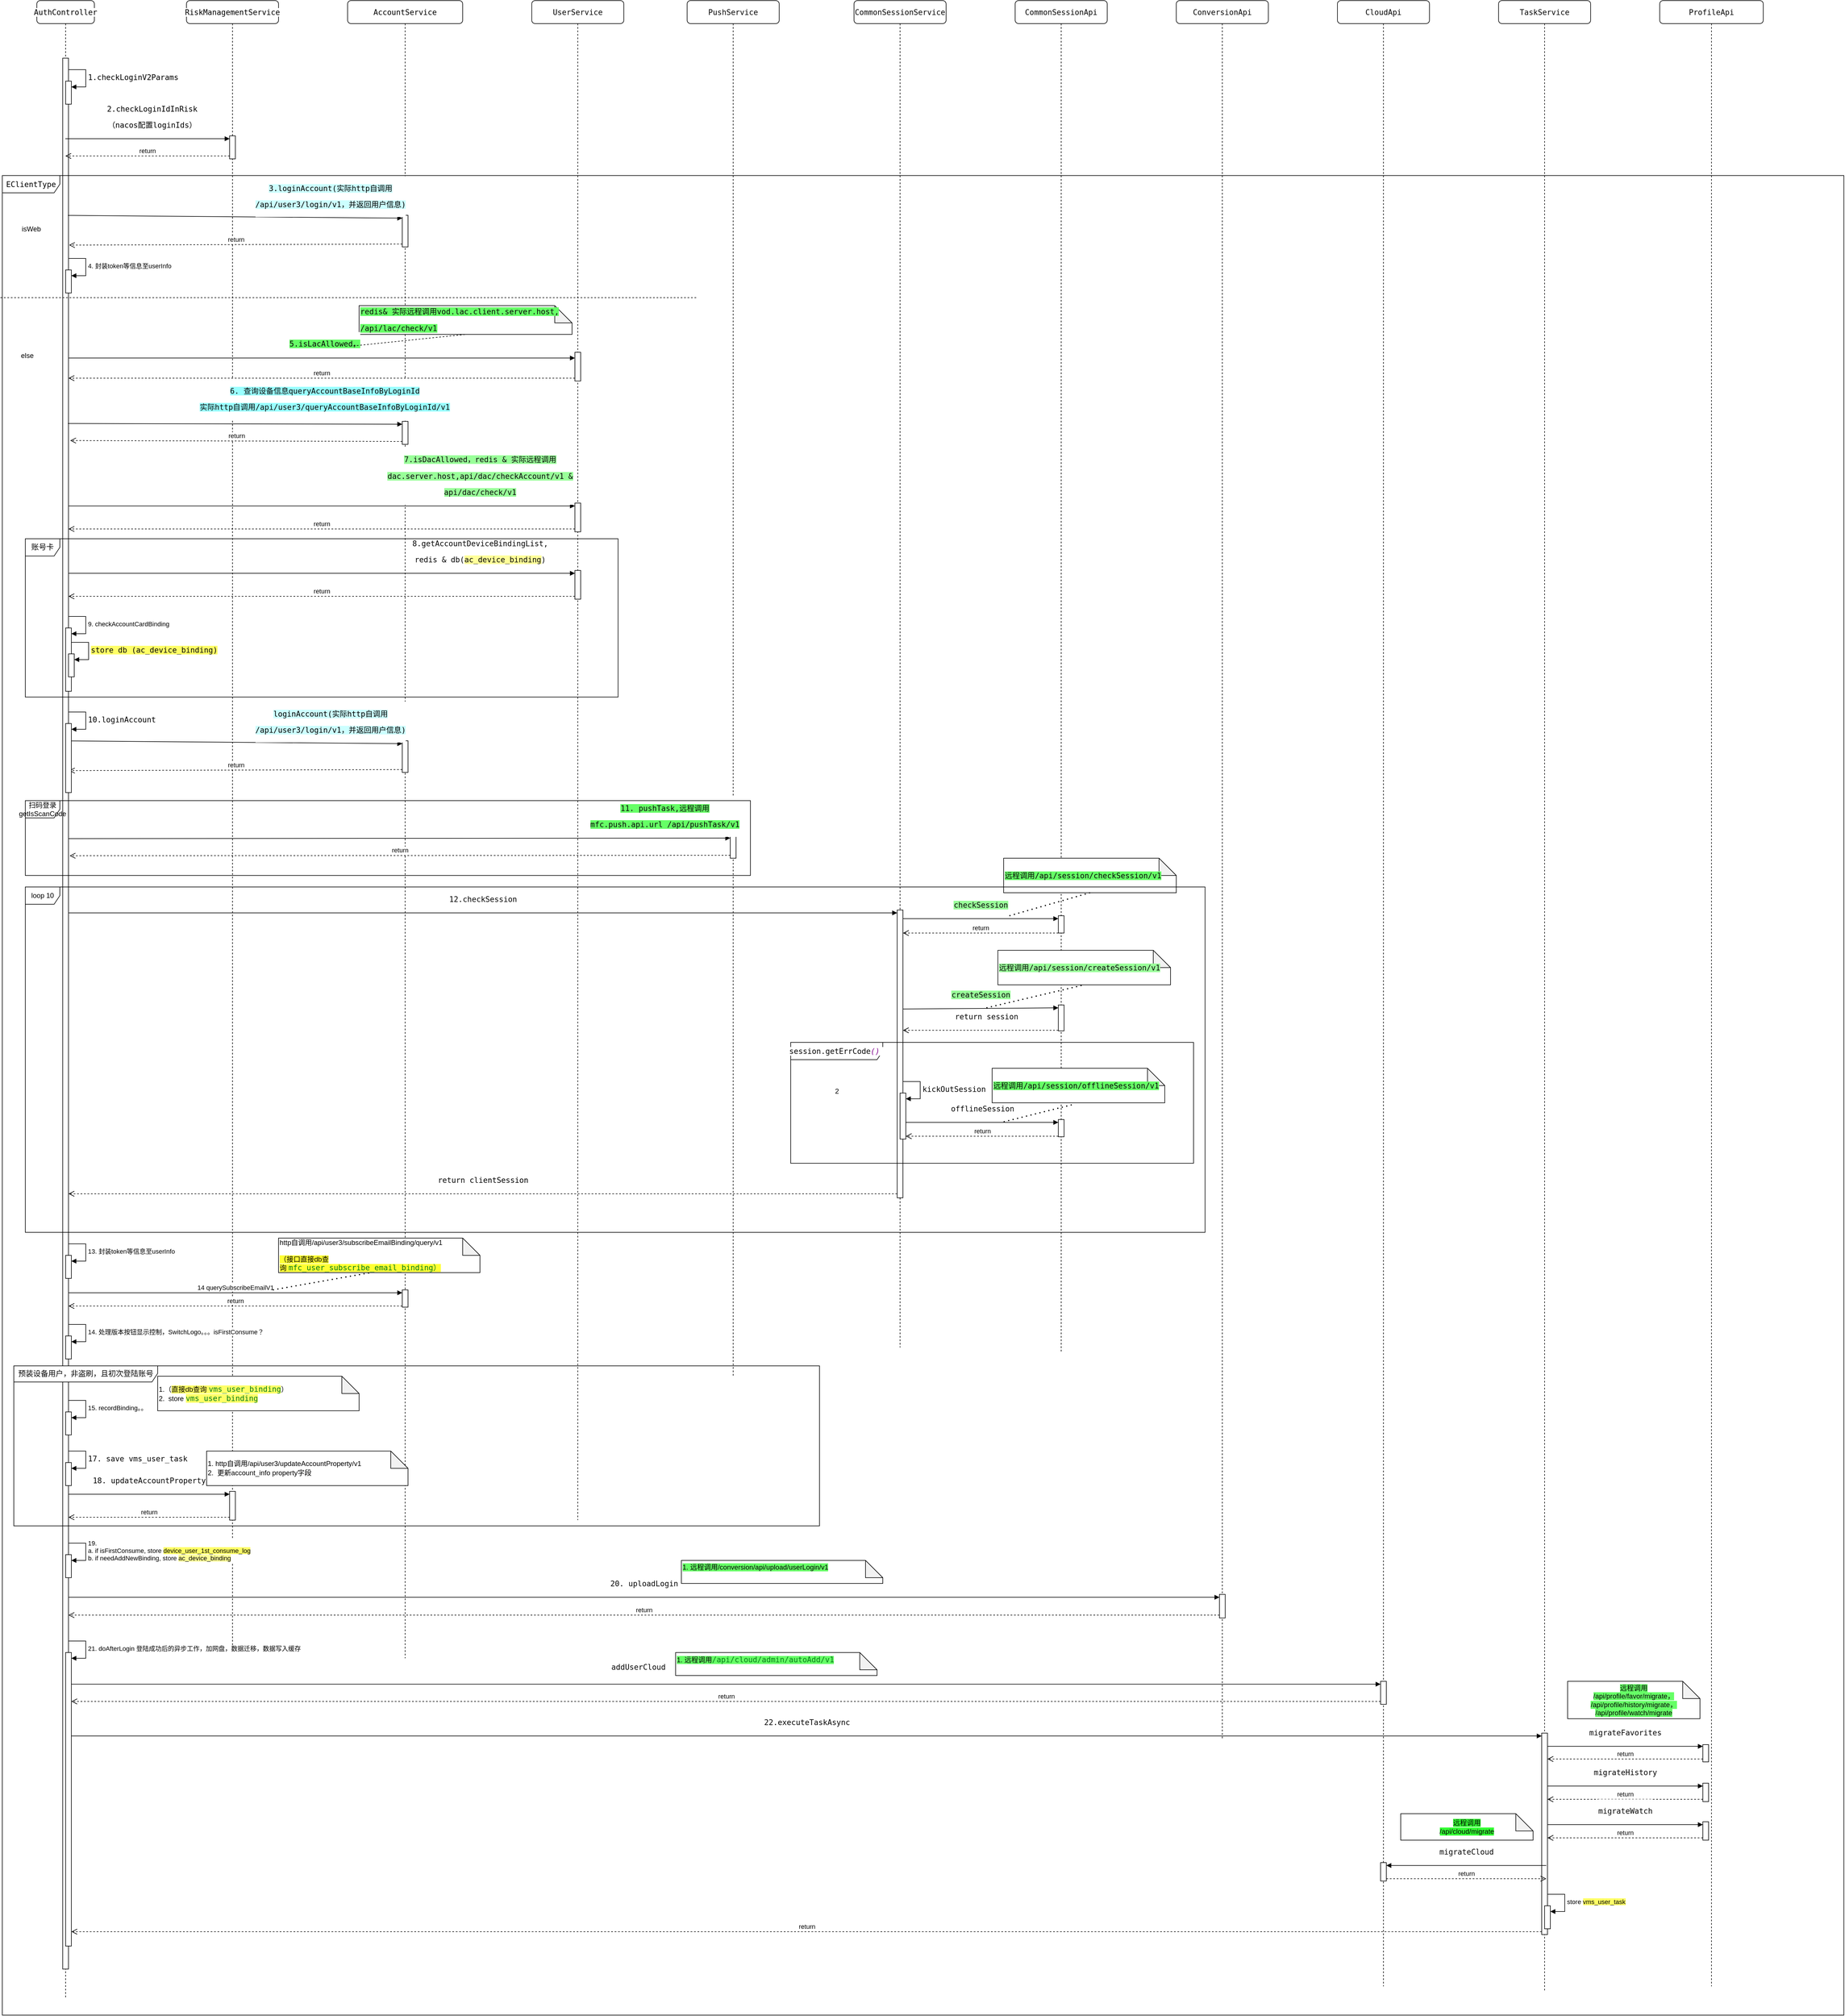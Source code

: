 <mxfile version="23.1.1" type="github">
  <diagram name="/api/uc/login/v2" id="13e1069c-82ec-6db2-03f1-153e76fe0fe0">
    <mxGraphModel dx="1434" dy="773" grid="1" gridSize="10" guides="1" tooltips="1" connect="1" arrows="1" fold="1" page="1" pageScale="1" pageWidth="1100" pageHeight="850" background="none" math="0" shadow="0">
      <root>
        <mxCell id="0" />
        <mxCell id="1" parent="0" />
        <mxCell id="7baba1c4bc27f4b0-5" value="&lt;pre style=&quot;background-color: rgb(255, 255, 255); font-family: &amp;quot;JetBrains Mono&amp;quot;, monospace; font-size: 9.8pt;&quot;&gt;RiskManagementService&lt;/pre&gt;" style="shape=umlLifeline;perimeter=lifelinePerimeter;whiteSpace=wrap;html=1;container=1;collapsible=0;recursiveResize=0;outlineConnect=0;rounded=1;shadow=0;comic=0;labelBackgroundColor=none;strokeWidth=1;fontFamily=Verdana;fontSize=12;align=center;" parent="1" vertex="1">
          <mxGeometry x="360" y="80" width="160" height="2860" as="geometry" />
        </mxCell>
        <mxCell id="50NCEUKgjj1wmTMVywzA-21" value="" style="html=1;points=[[0,0,0,0,5],[0,1,0,0,-5],[1,0,0,0,5],[1,1,0,0,-5]];perimeter=orthogonalPerimeter;outlineConnect=0;targetShapes=umlLifeline;portConstraint=eastwest;newEdgeStyle={&quot;curved&quot;:0,&quot;rounded&quot;:0};" parent="7baba1c4bc27f4b0-5" vertex="1">
          <mxGeometry x="75" y="235" width="10" height="40" as="geometry" />
        </mxCell>
        <mxCell id="7baba1c4bc27f4b0-7" value="&lt;pre style=&quot;background-color: rgb(255, 255, 255); font-family: &amp;quot;JetBrains Mono&amp;quot;, monospace; font-size: 9.8pt;&quot;&gt;AccountService&lt;/pre&gt;" style="shape=umlLifeline;perimeter=lifelinePerimeter;whiteSpace=wrap;html=1;container=1;collapsible=0;recursiveResize=0;outlineConnect=0;rounded=1;shadow=0;comic=0;labelBackgroundColor=none;strokeWidth=1;fontFamily=Verdana;fontSize=12;align=center;" parent="1" vertex="1">
          <mxGeometry x="640" y="80" width="200" height="2880" as="geometry" />
        </mxCell>
        <mxCell id="KPomLaZq1dCTuhymzl-I-24" value="" style="html=1;points=[[0,0,0,0,5],[0,1,0,0,-5],[1,0,0,0,5],[1,1,0,0,-5]];perimeter=orthogonalPerimeter;outlineConnect=0;targetShapes=umlLifeline;portConstraint=eastwest;newEdgeStyle={&quot;curved&quot;:0,&quot;rounded&quot;:0};" vertex="1" parent="7baba1c4bc27f4b0-7">
          <mxGeometry x="95" y="1286" width="10" height="55" as="geometry" />
        </mxCell>
        <mxCell id="KPomLaZq1dCTuhymzl-I-25" value="&lt;pre style=&quot;font-family: &amp;quot;JetBrains Mono&amp;quot;, monospace; font-size: 9.8pt;&quot;&gt;&lt;span style=&quot;background-color: rgb(204, 255, 255);&quot;&gt;loginAccount(实际http自调用&lt;/span&gt;&lt;/pre&gt;&lt;pre style=&quot;font-family: &amp;quot;JetBrains Mono&amp;quot;, monospace; font-size: 9.8pt;&quot;&gt;&lt;span style=&quot;background-color: rgb(204, 255, 255);&quot;&gt;/api/user3/login/v1，并返回用户信息)&lt;/span&gt;&lt;/pre&gt;" style="html=1;verticalAlign=bottom;endArrow=block;curved=0;rounded=0;entryX=0;entryY=0;entryDx=0;entryDy=5;exitX=0.9;exitY=0.366;exitDx=0;exitDy=0;exitPerimeter=0;" edge="1" parent="7baba1c4bc27f4b0-7" target="KPomLaZq1dCTuhymzl-I-24">
          <mxGeometry x="0.57" y="-1" relative="1" as="geometry">
            <mxPoint x="-486" y="1286.22" as="sourcePoint" />
            <mxPoint as="offset" />
          </mxGeometry>
        </mxCell>
        <mxCell id="KPomLaZq1dCTuhymzl-I-26" value="return" style="html=1;verticalAlign=bottom;endArrow=open;dashed=1;endSize=8;curved=0;rounded=0;exitX=0;exitY=1;exitDx=0;exitDy=-5;entryX=1.1;entryY=0.443;entryDx=0;entryDy=0;entryPerimeter=0;" edge="1" parent="7baba1c4bc27f4b0-7" source="KPomLaZq1dCTuhymzl-I-24">
          <mxGeometry relative="1" as="geometry">
            <mxPoint x="-484" y="1337.81" as="targetPoint" />
          </mxGeometry>
        </mxCell>
        <mxCell id="7baba1c4bc27f4b0-8" value="&lt;pre style=&quot;background-color: rgb(255, 255, 255); font-family: &amp;quot;JetBrains Mono&amp;quot;, monospace; font-size: 9.8pt;&quot;&gt;AuthController&lt;/pre&gt;" style="shape=umlLifeline;perimeter=lifelinePerimeter;whiteSpace=wrap;html=1;container=1;collapsible=0;recursiveResize=0;outlineConnect=0;rounded=1;shadow=0;comic=0;labelBackgroundColor=none;strokeWidth=1;fontFamily=Verdana;fontSize=12;align=center;" parent="1" vertex="1">
          <mxGeometry x="100" y="80" width="100" height="3470" as="geometry" />
        </mxCell>
        <mxCell id="7baba1c4bc27f4b0-9" value="" style="html=1;points=[];perimeter=orthogonalPerimeter;rounded=0;shadow=0;comic=0;labelBackgroundColor=none;strokeWidth=1;fontFamily=Verdana;fontSize=12;align=center;" parent="7baba1c4bc27f4b0-8" vertex="1">
          <mxGeometry x="45" y="100" width="10" height="3320" as="geometry" />
        </mxCell>
        <mxCell id="50NCEUKgjj1wmTMVywzA-2" value="" style="html=1;points=[[0,0,0,0,5],[0,1,0,0,-5],[1,0,0,0,5],[1,1,0,0,-5]];perimeter=orthogonalPerimeter;outlineConnect=0;targetShapes=umlLifeline;portConstraint=eastwest;newEdgeStyle={&quot;curved&quot;:0,&quot;rounded&quot;:0};" parent="7baba1c4bc27f4b0-8" vertex="1">
          <mxGeometry x="50" y="140" width="10" height="40" as="geometry" />
        </mxCell>
        <mxCell id="50NCEUKgjj1wmTMVywzA-3" value="&lt;pre style=&quot;font-family: &amp;quot;JetBrains Mono&amp;quot;, monospace; font-size: 9.8pt;&quot;&gt;1.checkLoginV2Params&lt;/pre&gt;" style="html=1;align=left;spacingLeft=2;endArrow=block;rounded=0;edgeStyle=orthogonalEdgeStyle;curved=0;rounded=0;" parent="7baba1c4bc27f4b0-8" target="50NCEUKgjj1wmTMVywzA-2" edge="1">
          <mxGeometry relative="1" as="geometry">
            <mxPoint x="55" y="120" as="sourcePoint" />
            <Array as="points">
              <mxPoint x="85" y="150" />
            </Array>
          </mxGeometry>
        </mxCell>
        <mxCell id="50NCEUKgjj1wmTMVywzA-22" value="&lt;pre style=&quot;font-family: &amp;quot;JetBrains Mono&amp;quot;, monospace; font-size: 9.8pt;&quot;&gt;2.checkLoginIdInRisk&lt;/pre&gt;&lt;pre style=&quot;font-family: &amp;quot;JetBrains Mono&amp;quot;, monospace; font-size: 9.8pt;&quot;&gt;（nacos配置loginIds）&lt;/pre&gt;" style="html=1;verticalAlign=bottom;endArrow=block;curved=0;rounded=0;entryX=0;entryY=0;entryDx=0;entryDy=5;" parent="1" target="50NCEUKgjj1wmTMVywzA-21" edge="1">
          <mxGeometry x="0.054" relative="1" as="geometry">
            <mxPoint x="149.5" y="320" as="sourcePoint" />
            <mxPoint as="offset" />
          </mxGeometry>
        </mxCell>
        <mxCell id="50NCEUKgjj1wmTMVywzA-23" value="return" style="html=1;verticalAlign=bottom;endArrow=open;dashed=1;endSize=8;curved=0;rounded=0;exitX=0;exitY=1;exitDx=0;exitDy=-5;" parent="1" source="50NCEUKgjj1wmTMVywzA-21" edge="1">
          <mxGeometry relative="1" as="geometry">
            <mxPoint x="149.5" y="350" as="targetPoint" />
          </mxGeometry>
        </mxCell>
        <mxCell id="50NCEUKgjj1wmTMVywzA-24" value="&lt;pre style=&quot;font-family: &amp;quot;JetBrains Mono&amp;quot;, monospace; font-size: 9.8pt;&quot;&gt;EClientType&lt;/pre&gt;" style="shape=umlFrame;html=1;pointerEvents=0;width=100;height=30;labelBackgroundColor=none;whiteSpace=wrap;" parent="1" vertex="1">
          <mxGeometry x="40" y="384" width="3200" height="3196" as="geometry" />
        </mxCell>
        <mxCell id="50NCEUKgjj1wmTMVywzA-29" value="isWeb" style="text;html=1;align=center;verticalAlign=middle;resizable=0;points=[];autosize=1;strokeColor=none;fillColor=none;" parent="1" vertex="1">
          <mxGeometry x="60" y="462" width="60" height="30" as="geometry" />
        </mxCell>
        <mxCell id="7baba1c4bc27f4b0-3" value="&lt;pre style=&quot;background-color:#ffffff;color:#080808;font-family:&#39;JetBrains Mono&#39;,monospace;font-size:9.8pt;&quot;&gt;UserService&lt;/pre&gt;" style="shape=umlLifeline;perimeter=lifelinePerimeter;whiteSpace=wrap;html=1;container=1;collapsible=0;recursiveResize=0;outlineConnect=0;rounded=1;shadow=0;comic=0;labelBackgroundColor=none;strokeWidth=1;fontFamily=Verdana;fontSize=12;align=center;" parent="1" vertex="1">
          <mxGeometry x="960" y="80" width="160" height="2640" as="geometry" />
        </mxCell>
        <mxCell id="KPomLaZq1dCTuhymzl-I-5" value="" style="html=1;points=[[0,0,0,0,5],[0,1,0,0,-5],[1,0,0,0,5],[1,1,0,0,-5]];perimeter=orthogonalPerimeter;outlineConnect=0;targetShapes=umlLifeline;portConstraint=eastwest;newEdgeStyle={&quot;curved&quot;:0,&quot;rounded&quot;:0};" vertex="1" parent="7baba1c4bc27f4b0-3">
          <mxGeometry x="75" y="611" width="10" height="50" as="geometry" />
        </mxCell>
        <mxCell id="KPomLaZq1dCTuhymzl-I-16" value="" style="html=1;points=[[0,0,0,0,5],[0,1,0,0,-5],[1,0,0,0,5],[1,1,0,0,-5]];perimeter=orthogonalPerimeter;outlineConnect=0;targetShapes=umlLifeline;portConstraint=eastwest;newEdgeStyle={&quot;curved&quot;:0,&quot;rounded&quot;:0};" vertex="1" parent="7baba1c4bc27f4b0-3">
          <mxGeometry x="75" y="990" width="10" height="50" as="geometry" />
        </mxCell>
        <mxCell id="KPomLaZq1dCTuhymzl-I-17" value="&lt;pre style=&quot;color: rgb(8, 8, 8); font-family: &amp;quot;JetBrains Mono&amp;quot;, monospace; font-size: 9.8pt;&quot;&gt;8.getAccountDeviceBindingList,&lt;/pre&gt;&lt;pre style=&quot;color: rgb(8, 8, 8); font-family: &amp;quot;JetBrains Mono&amp;quot;, monospace; font-size: 9.8pt;&quot;&gt;redis &amp;amp; db(&lt;span style=&quot;background-color: rgb(255, 255, 153);&quot;&gt;ac_device_binding&lt;/span&gt;)&lt;/pre&gt;" style="html=1;verticalAlign=bottom;endArrow=block;curved=0;rounded=0;labelBackgroundColor=#FFFFFF;entryX=0;entryY=0;entryDx=0;entryDy=5;entryPerimeter=0;" edge="1" parent="7baba1c4bc27f4b0-3" target="KPomLaZq1dCTuhymzl-I-16">
          <mxGeometry x="0.625" relative="1" as="geometry">
            <mxPoint x="-805" y="995" as="sourcePoint" />
            <mxPoint as="offset" />
            <mxPoint x="70" y="995" as="targetPoint" />
            <Array as="points">
              <mxPoint x="-360" y="995" />
            </Array>
          </mxGeometry>
        </mxCell>
        <mxCell id="KPomLaZq1dCTuhymzl-I-18" value="return" style="html=1;verticalAlign=bottom;endArrow=open;dashed=1;endSize=8;curved=0;rounded=0;exitX=0;exitY=1;exitDx=0;exitDy=-5;" edge="1" parent="7baba1c4bc27f4b0-3" source="KPomLaZq1dCTuhymzl-I-16">
          <mxGeometry relative="1" as="geometry">
            <mxPoint x="-805" y="1035" as="targetPoint" />
          </mxGeometry>
        </mxCell>
        <mxCell id="KPomLaZq1dCTuhymzl-I-57" value="&lt;pre style=&quot;border-color: var(--border-color); color: rgb(8, 8, 8); font-family: &amp;quot;JetBrains Mono&amp;quot;, monospace; font-size: 9.8pt;&quot;&gt;&lt;span style=&quot;background-color: rgb(102, 255, 102);&quot;&gt;redis&amp;amp; 实际远程调用vod.lac.client.server.host,&lt;/span&gt;&lt;/pre&gt;&lt;pre style=&quot;border-color: var(--border-color); color: rgb(8, 8, 8); font-family: &amp;quot;JetBrains Mono&amp;quot;, monospace; font-size: 9.8pt;&quot;&gt;&lt;span style=&quot;background-color: rgb(102, 255, 102);&quot;&gt;/api/lac/check/v1&lt;/span&gt;&lt;/pre&gt;" style="shape=note;whiteSpace=wrap;html=1;backgroundOutline=1;darkOpacity=0.05;align=left;" vertex="1" parent="7baba1c4bc27f4b0-3">
          <mxGeometry x="-300" y="530" width="370" height="50" as="geometry" />
        </mxCell>
        <mxCell id="50NCEUKgjj1wmTMVywzA-30" value="" style="html=1;points=[[0,0,0,0,5],[0,1,0,0,-5],[1,0,0,0,5],[1,1,0,0,-5]];perimeter=orthogonalPerimeter;outlineConnect=0;targetShapes=umlLifeline;portConstraint=eastwest;newEdgeStyle={&quot;curved&quot;:0,&quot;rounded&quot;:0};" parent="1" vertex="1">
          <mxGeometry x="735" y="453" width="10" height="55" as="geometry" />
        </mxCell>
        <mxCell id="50NCEUKgjj1wmTMVywzA-31" value="&lt;pre style=&quot;font-family: &amp;quot;JetBrains Mono&amp;quot;, monospace; font-size: 9.8pt;&quot;&gt;&lt;span style=&quot;background-color: rgb(204, 255, 255);&quot;&gt;3.loginAccount(实际http自调用&lt;/span&gt;&lt;/pre&gt;&lt;pre style=&quot;font-family: &amp;quot;JetBrains Mono&amp;quot;, monospace; font-size: 9.8pt;&quot;&gt;&lt;span style=&quot;background-color: rgb(204, 255, 255);&quot;&gt;/api/user3/login/v1，并返回用户信息)&lt;/span&gt;&lt;/pre&gt;" style="html=1;verticalAlign=bottom;endArrow=block;curved=0;rounded=0;entryX=0;entryY=0;entryDx=0;entryDy=5;exitX=0.9;exitY=0.366;exitDx=0;exitDy=0;exitPerimeter=0;" parent="1" target="50NCEUKgjj1wmTMVywzA-30" edge="1">
          <mxGeometry x="0.57" y="-1" relative="1" as="geometry">
            <mxPoint x="154" y="453.22" as="sourcePoint" />
            <mxPoint as="offset" />
          </mxGeometry>
        </mxCell>
        <mxCell id="50NCEUKgjj1wmTMVywzA-32" value="return" style="html=1;verticalAlign=bottom;endArrow=open;dashed=1;endSize=8;curved=0;rounded=0;exitX=0;exitY=1;exitDx=0;exitDy=-5;entryX=1.1;entryY=0.443;entryDx=0;entryDy=0;entryPerimeter=0;" parent="1" source="50NCEUKgjj1wmTMVywzA-30" edge="1">
          <mxGeometry relative="1" as="geometry">
            <mxPoint x="156" y="504.81" as="targetPoint" />
          </mxGeometry>
        </mxCell>
        <mxCell id="50NCEUKgjj1wmTMVywzA-36" value="" style="endArrow=none;dashed=1;html=1;rounded=0;exitX=-0.004;exitY=0.305;exitDx=0;exitDy=0;exitPerimeter=0;strokeColor=default;startArrow=none;startFill=0;endFill=0;" parent="1" edge="1">
          <mxGeometry width="160" relative="1" as="geometry">
            <mxPoint x="36.76" y="596.15" as="sourcePoint" />
            <mxPoint x="1247" y="596.15" as="targetPoint" />
          </mxGeometry>
        </mxCell>
        <mxCell id="50NCEUKgjj1wmTMVywzA-37" value="" style="html=1;points=[[0,0,0,0,5],[0,1,0,0,-5],[1,0,0,0,5],[1,1,0,0,-5]];perimeter=orthogonalPerimeter;outlineConnect=0;targetShapes=umlLifeline;portConstraint=eastwest;newEdgeStyle={&quot;curved&quot;:0,&quot;rounded&quot;:0};" parent="1" vertex="1">
          <mxGeometry x="150" y="548" width="10" height="40" as="geometry" />
        </mxCell>
        <mxCell id="50NCEUKgjj1wmTMVywzA-38" value="4. 封装token等信息至userInfo" style="html=1;align=left;spacingLeft=2;endArrow=block;rounded=0;edgeStyle=orthogonalEdgeStyle;curved=0;rounded=0;" parent="1" target="50NCEUKgjj1wmTMVywzA-37" edge="1">
          <mxGeometry relative="1" as="geometry">
            <mxPoint x="155" y="528" as="sourcePoint" />
            <Array as="points">
              <mxPoint x="185" y="558" />
            </Array>
            <mxPoint as="offset" />
          </mxGeometry>
        </mxCell>
        <mxCell id="50NCEUKgjj1wmTMVywzA-39" value="else" style="text;html=1;align=center;verticalAlign=middle;resizable=0;points=[];autosize=1;strokeColor=none;fillColor=none;" parent="1" vertex="1">
          <mxGeometry x="58" y="682" width="50" height="30" as="geometry" />
        </mxCell>
        <mxCell id="7baba1c4bc27f4b0-6" value="&lt;pre style=&quot;background-color:#ffffff;color:#080808;font-family:&#39;JetBrains Mono&#39;,monospace;font-size:9.8pt;&quot;&gt;PushService&lt;/pre&gt;" style="shape=umlLifeline;perimeter=lifelinePerimeter;whiteSpace=wrap;html=1;container=1;collapsible=0;recursiveResize=0;outlineConnect=0;rounded=1;shadow=0;comic=0;labelBackgroundColor=none;strokeWidth=1;fontFamily=Verdana;fontSize=12;align=center;" parent="1" vertex="1">
          <mxGeometry x="1230" y="80" width="160" height="2390" as="geometry" />
        </mxCell>
        <mxCell id="KPomLaZq1dCTuhymzl-I-29" value="" style="html=1;points=[[0,0,0,0,5],[0,1,0,0,-5],[1,0,0,0,5],[1,1,0,0,-5]];perimeter=orthogonalPerimeter;outlineConnect=0;targetShapes=umlLifeline;portConstraint=eastwest;newEdgeStyle={&quot;curved&quot;:0,&quot;rounded&quot;:0};" vertex="1" parent="7baba1c4bc27f4b0-6">
          <mxGeometry x="75" y="1450" width="10" height="40" as="geometry" />
        </mxCell>
        <mxCell id="KPomLaZq1dCTuhymzl-I-6" value="&lt;pre style=&quot;color: rgb(8, 8, 8); font-family: &amp;quot;JetBrains Mono&amp;quot;, monospace; font-size: 9.8pt;&quot;&gt;&lt;span style=&quot;background-color: rgb(102, 255, 102);&quot;&gt;5.isLacAllowed，&lt;/span&gt;&lt;/pre&gt;" style="html=1;verticalAlign=bottom;endArrow=block;curved=0;rounded=0;entryX=0;entryY=0;entryDx=0;entryDy=5;labelBackgroundColor=#FFFFFF;" edge="1" parent="1">
          <mxGeometry x="0.011" y="1" relative="1" as="geometry">
            <mxPoint x="155" y="701" as="sourcePoint" />
            <mxPoint x="1035" y="701" as="targetPoint" />
            <Array as="points">
              <mxPoint x="600" y="701" />
            </Array>
            <mxPoint as="offset" />
          </mxGeometry>
        </mxCell>
        <mxCell id="KPomLaZq1dCTuhymzl-I-7" value="return" style="html=1;verticalAlign=bottom;endArrow=open;dashed=1;endSize=8;curved=0;rounded=0;exitX=0;exitY=1;exitDx=0;exitDy=-5;" edge="1" source="KPomLaZq1dCTuhymzl-I-5" parent="1">
          <mxGeometry relative="1" as="geometry">
            <mxPoint x="155" y="736" as="targetPoint" />
          </mxGeometry>
        </mxCell>
        <mxCell id="KPomLaZq1dCTuhymzl-I-10" value="" style="html=1;points=[[0,0,0,0,5],[0,1,0,0,-5],[1,0,0,0,5],[1,1,0,0,-5]];perimeter=orthogonalPerimeter;outlineConnect=0;targetShapes=umlLifeline;portConstraint=eastwest;newEdgeStyle={&quot;curved&quot;:0,&quot;rounded&quot;:0};" vertex="1" parent="1">
          <mxGeometry x="735" y="811" width="10" height="40" as="geometry" />
        </mxCell>
        <mxCell id="KPomLaZq1dCTuhymzl-I-11" value="&lt;pre style=&quot;color: rgb(8, 8, 8); font-family: &amp;quot;JetBrains Mono&amp;quot;, monospace; font-size: 9.8pt;&quot;&gt;&lt;span style=&quot;background-color: rgb(153, 255, 255);&quot;&gt;6. 查询设备信息queryAccountBaseInfoByLoginId&lt;/span&gt;&lt;/pre&gt;&lt;pre style=&quot;color: rgb(8, 8, 8); font-family: &amp;quot;JetBrains Mono&amp;quot;, monospace; font-size: 9.8pt;&quot;&gt;&lt;span style=&quot;background-color: rgb(153, 255, 255);&quot;&gt;实际http自调用/api/user3/queryAccountBaseInfoByLoginId/v1&lt;/span&gt;&lt;/pre&gt;" style="html=1;verticalAlign=bottom;endArrow=block;curved=0;rounded=0;entryX=0;entryY=0;entryDx=0;entryDy=5;exitX=0.9;exitY=0.694;exitDx=0;exitDy=0;exitPerimeter=0;" edge="1" target="KPomLaZq1dCTuhymzl-I-10" parent="1">
          <mxGeometry x="0.535" y="6" relative="1" as="geometry">
            <mxPoint x="154" y="814.78" as="sourcePoint" />
            <mxPoint as="offset" />
          </mxGeometry>
        </mxCell>
        <mxCell id="KPomLaZq1dCTuhymzl-I-12" value="return" style="html=1;verticalAlign=bottom;endArrow=open;dashed=1;endSize=8;curved=0;rounded=0;exitX=0;exitY=1;exitDx=0;exitDy=-5;entryX=1.3;entryY=0.728;entryDx=0;entryDy=0;entryPerimeter=0;" edge="1" source="KPomLaZq1dCTuhymzl-I-10" parent="1">
          <mxGeometry relative="1" as="geometry">
            <mxPoint x="158" y="844.36" as="targetPoint" />
          </mxGeometry>
        </mxCell>
        <mxCell id="KPomLaZq1dCTuhymzl-I-13" value="" style="html=1;points=[[0,0,0,0,5],[0,1,0,0,-5],[1,0,0,0,5],[1,1,0,0,-5]];perimeter=orthogonalPerimeter;outlineConnect=0;targetShapes=umlLifeline;portConstraint=eastwest;newEdgeStyle={&quot;curved&quot;:0,&quot;rounded&quot;:0};" vertex="1" parent="1">
          <mxGeometry x="1035" y="953" width="10" height="50" as="geometry" />
        </mxCell>
        <mxCell id="KPomLaZq1dCTuhymzl-I-14" value="&lt;pre style=&quot;color: rgb(8, 8, 8); font-family: &amp;quot;JetBrains Mono&amp;quot;, monospace; font-size: 9.8pt;&quot;&gt;&lt;span style=&quot;background-color: rgb(153, 255, 153);&quot;&gt;7.isDacAllowed，redis &amp;amp; 实际远程调用&lt;br&gt;&lt;/span&gt;&lt;/pre&gt;&lt;pre style=&quot;color: rgb(8, 8, 8); font-family: &amp;quot;JetBrains Mono&amp;quot;, monospace; font-size: 9.8pt;&quot;&gt;&lt;span style=&quot;background-color: rgb(153, 255, 153);&quot;&gt;dac.server.host,api/dac/checkAccount/v1 &amp;amp;&lt;/span&gt;&lt;/pre&gt;&lt;pre style=&quot;color: rgb(8, 8, 8); font-family: &amp;quot;JetBrains Mono&amp;quot;, monospace; font-size: 9.8pt;&quot;&gt;&lt;pre style=&quot;font-family: &amp;quot;JetBrains Mono&amp;quot;, monospace; font-size: 9.8pt;&quot;&gt;&lt;span style=&quot;background-color: rgb(153, 255, 153);&quot;&gt;api/dac/check/v1&lt;/span&gt;&lt;/pre&gt;&lt;/pre&gt;" style="html=1;verticalAlign=bottom;endArrow=block;curved=0;rounded=0;labelBackgroundColor=#FFFFFF;entryX=0;entryY=0;entryDx=0;entryDy=5;entryPerimeter=0;" edge="1" parent="1" target="KPomLaZq1dCTuhymzl-I-13" source="7baba1c4bc27f4b0-9">
          <mxGeometry x="0.625" relative="1" as="geometry">
            <mxPoint x="170" y="960" as="sourcePoint" />
            <mxPoint as="offset" />
            <mxPoint x="1030" y="958" as="targetPoint" />
          </mxGeometry>
        </mxCell>
        <mxCell id="KPomLaZq1dCTuhymzl-I-15" value="return" style="html=1;verticalAlign=bottom;endArrow=open;dashed=1;endSize=8;curved=0;rounded=0;exitX=0;exitY=1;exitDx=0;exitDy=-5;" edge="1" parent="1" source="KPomLaZq1dCTuhymzl-I-13">
          <mxGeometry relative="1" as="geometry">
            <mxPoint x="155" y="998" as="targetPoint" />
          </mxGeometry>
        </mxCell>
        <mxCell id="KPomLaZq1dCTuhymzl-I-19" value="" style="html=1;points=[[0,0,0,0,5],[0,1,0,0,-5],[1,0,0,0,5],[1,1,0,0,-5]];perimeter=orthogonalPerimeter;outlineConnect=0;targetShapes=umlLifeline;portConstraint=eastwest;newEdgeStyle={&quot;curved&quot;:0,&quot;rounded&quot;:0};" vertex="1" parent="1">
          <mxGeometry x="150" y="1170" width="10" height="110" as="geometry" />
        </mxCell>
        <mxCell id="KPomLaZq1dCTuhymzl-I-20" value="9.&amp;nbsp;checkAccountCardBinding" style="html=1;align=left;spacingLeft=2;endArrow=block;rounded=0;edgeStyle=orthogonalEdgeStyle;curved=0;rounded=0;" edge="1" target="KPomLaZq1dCTuhymzl-I-19" parent="1">
          <mxGeometry relative="1" as="geometry">
            <mxPoint x="155" y="1150" as="sourcePoint" />
            <Array as="points">
              <mxPoint x="185" y="1180" />
            </Array>
          </mxGeometry>
        </mxCell>
        <mxCell id="KPomLaZq1dCTuhymzl-I-21" value="" style="html=1;points=[[0,0,0,0,5],[0,1,0,0,-5],[1,0,0,0,5],[1,1,0,0,-5]];perimeter=orthogonalPerimeter;outlineConnect=0;targetShapes=umlLifeline;portConstraint=eastwest;newEdgeStyle={&quot;curved&quot;:0,&quot;rounded&quot;:0};" vertex="1" parent="1">
          <mxGeometry x="155" y="1215" width="10" height="40" as="geometry" />
        </mxCell>
        <mxCell id="KPomLaZq1dCTuhymzl-I-22" value="&lt;pre style=&quot;color: rgb(8, 8, 8); font-family: &amp;quot;JetBrains Mono&amp;quot;, monospace; font-size: 9.8pt;&quot;&gt;&lt;span style=&quot;background-color: rgb(255, 255, 102);&quot;&gt;store db (ac_device_binding)&lt;/span&gt;&lt;/pre&gt;" style="html=1;align=left;spacingLeft=2;endArrow=block;rounded=0;edgeStyle=orthogonalEdgeStyle;curved=0;rounded=0;" edge="1" target="KPomLaZq1dCTuhymzl-I-21" parent="1">
          <mxGeometry relative="1" as="geometry">
            <mxPoint x="160" y="1195" as="sourcePoint" />
            <Array as="points">
              <mxPoint x="190" y="1225" />
            </Array>
          </mxGeometry>
        </mxCell>
        <mxCell id="KPomLaZq1dCTuhymzl-I-23" value="&lt;pre style=&quot;background-color:#ffffff;color:#080808;font-family:&#39;Courier New&#39;,monospace;font-size:9.8pt;&quot;&gt;账号卡&lt;/pre&gt;" style="shape=umlFrame;whiteSpace=wrap;html=1;pointerEvents=0;" vertex="1" parent="1">
          <mxGeometry x="80" y="1015" width="1030" height="275" as="geometry" />
        </mxCell>
        <mxCell id="KPomLaZq1dCTuhymzl-I-27" value="" style="html=1;points=[[0,0,0,0,5],[0,1,0,0,-5],[1,0,0,0,5],[1,1,0,0,-5]];perimeter=orthogonalPerimeter;outlineConnect=0;targetShapes=umlLifeline;portConstraint=eastwest;newEdgeStyle={&quot;curved&quot;:0,&quot;rounded&quot;:0};" vertex="1" parent="1">
          <mxGeometry x="150" y="1336" width="10" height="120" as="geometry" />
        </mxCell>
        <mxCell id="KPomLaZq1dCTuhymzl-I-28" value="&lt;pre style=&quot;border-color: var(--border-color); text-align: center; font-family: &amp;quot;JetBrains Mono&amp;quot;, monospace; font-size: 9.8pt;&quot;&gt;10.loginAccount&lt;/pre&gt;" style="html=1;align=left;spacingLeft=2;endArrow=block;rounded=0;edgeStyle=orthogonalEdgeStyle;curved=0;rounded=0;" edge="1" target="KPomLaZq1dCTuhymzl-I-27" parent="1">
          <mxGeometry relative="1" as="geometry">
            <mxPoint x="155" y="1316" as="sourcePoint" />
            <Array as="points">
              <mxPoint x="185" y="1346" />
            </Array>
          </mxGeometry>
        </mxCell>
        <mxCell id="KPomLaZq1dCTuhymzl-I-30" value="&lt;pre style=&quot;color: rgb(8, 8, 8); font-family: &amp;quot;JetBrains Mono&amp;quot;, monospace; font-size: 9.8pt;&quot;&gt;&lt;pre style=&quot;font-family: &amp;quot;JetBrains Mono&amp;quot;, monospace; font-size: 9.8pt;&quot;&gt;&lt;span style=&quot;background-color: rgb(102, 255, 102);&quot;&gt;&lt;span style=&quot;font-size: 9.8pt;&quot;&gt;11. pushTask,远程调用&lt;/span&gt;&lt;br&gt;&lt;/span&gt;&lt;/pre&gt;&lt;pre style=&quot;font-family: &amp;quot;JetBrains Mono&amp;quot;, monospace; font-size: 9.8pt;&quot;&gt;&lt;span style=&quot;background-color: rgb(102, 255, 102);&quot;&gt;mfc.push.api.url /api/pushTask/v1&lt;/span&gt;&lt;/pre&gt;&lt;/pre&gt;" style="html=1;verticalAlign=bottom;endArrow=block;curved=0;rounded=0;entryX=0;entryY=0;entryDx=0;entryDy=5;" edge="1" target="KPomLaZq1dCTuhymzl-I-29" parent="1">
          <mxGeometry x="0.802" relative="1" as="geometry">
            <mxPoint x="155" y="1536" as="sourcePoint" />
            <mxPoint as="offset" />
          </mxGeometry>
        </mxCell>
        <mxCell id="KPomLaZq1dCTuhymzl-I-31" value="return" style="html=1;verticalAlign=bottom;endArrow=open;dashed=1;endSize=8;curved=0;rounded=0;exitX=0;exitY=1;exitDx=0;exitDy=-5;entryX=1.2;entryY=0.791;entryDx=0;entryDy=0;entryPerimeter=0;" edge="1" source="KPomLaZq1dCTuhymzl-I-29" parent="1">
          <mxGeometry relative="1" as="geometry">
            <mxPoint x="157" y="1565.7" as="targetPoint" />
          </mxGeometry>
        </mxCell>
        <mxCell id="KPomLaZq1dCTuhymzl-I-32" value="扫码登录getIsScanCode" style="shape=umlFrame;whiteSpace=wrap;html=1;pointerEvents=0;" vertex="1" parent="1">
          <mxGeometry x="80" y="1470" width="1260" height="130" as="geometry" />
        </mxCell>
        <mxCell id="KPomLaZq1dCTuhymzl-I-35" value="&lt;pre style=&quot;background-color:#ffffff;color:#080808;font-family:&#39;JetBrains Mono&#39;,monospace;font-size:9.8pt;&quot;&gt;&lt;pre style=&quot;font-family: &amp;quot;JetBrains Mono&amp;quot;, monospace; font-size: 9.8pt;&quot;&gt;CommonSessionService&lt;/pre&gt;&lt;/pre&gt;" style="shape=umlLifeline;perimeter=lifelinePerimeter;whiteSpace=wrap;html=1;container=1;collapsible=0;recursiveResize=0;outlineConnect=0;rounded=1;shadow=0;comic=0;labelBackgroundColor=none;strokeWidth=1;fontFamily=Verdana;fontSize=12;align=center;" vertex="1" parent="1">
          <mxGeometry x="1520" y="80" width="160" height="2340" as="geometry" />
        </mxCell>
        <mxCell id="KPomLaZq1dCTuhymzl-I-37" value="" style="html=1;points=[[0,0,0,0,5],[0,1,0,0,-5],[1,0,0,0,5],[1,1,0,0,-5]];perimeter=orthogonalPerimeter;outlineConnect=0;targetShapes=umlLifeline;portConstraint=eastwest;newEdgeStyle={&quot;curved&quot;:0,&quot;rounded&quot;:0};" vertex="1" parent="KPomLaZq1dCTuhymzl-I-35">
          <mxGeometry x="75" y="1580" width="10" height="500" as="geometry" />
        </mxCell>
        <mxCell id="KPomLaZq1dCTuhymzl-I-38" value="&lt;pre style=&quot;color: rgb(8, 8, 8); font-family: &amp;quot;JetBrains Mono&amp;quot;, monospace; font-size: 9.8pt;&quot;&gt;12.checkSession&lt;/pre&gt;" style="html=1;verticalAlign=bottom;endArrow=block;curved=0;rounded=0;entryX=0;entryY=0;entryDx=0;entryDy=5;" edge="1" target="KPomLaZq1dCTuhymzl-I-37" parent="1" source="7baba1c4bc27f4b0-9">
          <mxGeometry relative="1" as="geometry">
            <mxPoint x="1525" y="1665" as="sourcePoint" />
          </mxGeometry>
        </mxCell>
        <mxCell id="KPomLaZq1dCTuhymzl-I-39" value="&lt;pre style=&quot;color: rgb(8, 8, 8); font-family: &amp;quot;JetBrains Mono&amp;quot;, monospace; font-size: 9.8pt;&quot;&gt;return &lt;span style=&quot;color:#000000;&quot;&gt;clientSession&lt;/span&gt;&lt;/pre&gt;" style="html=1;verticalAlign=bottom;endArrow=open;dashed=1;endSize=8;curved=0;rounded=0;exitX=0;exitY=1;exitDx=0;exitDy=-5;" edge="1" parent="1">
          <mxGeometry relative="1" as="geometry">
            <mxPoint x="155" y="2153.0" as="targetPoint" />
            <mxPoint x="1595" y="2153.0" as="sourcePoint" />
          </mxGeometry>
        </mxCell>
        <mxCell id="KPomLaZq1dCTuhymzl-I-40" value="&lt;pre style=&quot;background-color:#ffffff;color:#080808;font-family:&#39;JetBrains Mono&#39;,monospace;font-size:9.8pt;&quot;&gt;&lt;pre style=&quot;font-family: &amp;quot;JetBrains Mono&amp;quot;, monospace; font-size: 9.8pt;&quot;&gt;CommonSessionApi&lt;/pre&gt;&lt;/pre&gt;" style="shape=umlLifeline;perimeter=lifelinePerimeter;whiteSpace=wrap;html=1;container=1;collapsible=0;recursiveResize=0;outlineConnect=0;rounded=1;shadow=0;comic=0;labelBackgroundColor=none;strokeWidth=1;fontFamily=Verdana;fontSize=12;align=center;" vertex="1" parent="1">
          <mxGeometry x="1800" y="80" width="160" height="2348" as="geometry" />
        </mxCell>
        <mxCell id="KPomLaZq1dCTuhymzl-I-42" value="" style="html=1;points=[[0,0,0,0,5],[0,1,0,0,-5],[1,0,0,0,5],[1,1,0,0,-5]];perimeter=orthogonalPerimeter;outlineConnect=0;targetShapes=umlLifeline;portConstraint=eastwest;newEdgeStyle={&quot;curved&quot;:0,&quot;rounded&quot;:0};" vertex="1" parent="KPomLaZq1dCTuhymzl-I-40">
          <mxGeometry x="75" y="1590" width="10" height="30" as="geometry" />
        </mxCell>
        <mxCell id="KPomLaZq1dCTuhymzl-I-45" value="" style="html=1;points=[[0,0,0,0,5],[0,1,0,0,-5],[1,0,0,0,5],[1,1,0,0,-5]];perimeter=orthogonalPerimeter;outlineConnect=0;targetShapes=umlLifeline;portConstraint=eastwest;newEdgeStyle={&quot;curved&quot;:0,&quot;rounded&quot;:0};" vertex="1" parent="KPomLaZq1dCTuhymzl-I-40">
          <mxGeometry x="75" y="1745" width="10" height="45" as="geometry" />
        </mxCell>
        <mxCell id="KPomLaZq1dCTuhymzl-I-44" value="return" style="html=1;verticalAlign=bottom;endArrow=open;dashed=1;endSize=8;curved=0;rounded=0;" edge="1" parent="1">
          <mxGeometry relative="1" as="geometry">
            <mxPoint x="1605" y="1700" as="targetPoint" />
            <mxPoint x="1875" y="1700" as="sourcePoint" />
          </mxGeometry>
        </mxCell>
        <mxCell id="KPomLaZq1dCTuhymzl-I-43" value="&lt;pre style=&quot;color: rgb(8, 8, 8); font-family: &amp;quot;JetBrains Mono&amp;quot;, monospace; font-size: 9.8pt;&quot;&gt;&lt;span style=&quot;background-color: rgb(153, 255, 153);&quot;&gt;checkSession&lt;/span&gt;&lt;/pre&gt;" style="html=1;verticalAlign=bottom;endArrow=block;curved=0;rounded=0;entryX=0;entryY=0;entryDx=0;entryDy=5;" edge="1" target="KPomLaZq1dCTuhymzl-I-42" parent="1" source="KPomLaZq1dCTuhymzl-I-37">
          <mxGeometry relative="1" as="geometry">
            <mxPoint x="1610" y="1697" as="sourcePoint" />
          </mxGeometry>
        </mxCell>
        <mxCell id="KPomLaZq1dCTuhymzl-I-47" value="&lt;pre style=&quot;color: rgb(8, 8, 8); font-family: &amp;quot;JetBrains Mono&amp;quot;, monospace; font-size: 9.8pt;&quot;&gt;return session&lt;/pre&gt;" style="html=1;verticalAlign=bottom;endArrow=open;dashed=1;endSize=8;curved=0;rounded=0;" edge="1" parent="1">
          <mxGeometry x="-0.074" relative="1" as="geometry">
            <mxPoint x="1605" y="1869" as="targetPoint" />
            <mxPoint x="1875" y="1869" as="sourcePoint" />
            <Array as="points">
              <mxPoint x="1750" y="1869" />
            </Array>
            <mxPoint as="offset" />
          </mxGeometry>
        </mxCell>
        <mxCell id="KPomLaZq1dCTuhymzl-I-46" value="&lt;pre style=&quot;color: rgb(8, 8, 8); font-family: &amp;quot;JetBrains Mono&amp;quot;, monospace; font-size: 9.8pt;&quot;&gt;&lt;span style=&quot;background-color: rgb(153, 255, 153);&quot;&gt;createSession&lt;/span&gt;&lt;/pre&gt;" style="html=1;verticalAlign=bottom;endArrow=block;curved=0;rounded=0;entryX=0;entryY=0;entryDx=0;entryDy=5;" edge="1" target="KPomLaZq1dCTuhymzl-I-45" parent="1">
          <mxGeometry relative="1" as="geometry">
            <mxPoint x="1605" y="1832" as="sourcePoint" />
            <mxPoint as="offset" />
          </mxGeometry>
        </mxCell>
        <mxCell id="KPomLaZq1dCTuhymzl-I-59" value="" style="endArrow=none;dashed=1;html=1;rounded=0;entryX=0.5;entryY=1;entryDx=0;entryDy=0;entryPerimeter=0;" edge="1" parent="1" target="KPomLaZq1dCTuhymzl-I-57">
          <mxGeometry width="50" height="50" relative="1" as="geometry">
            <mxPoint x="650" y="680" as="sourcePoint" />
            <mxPoint x="650" y="650" as="targetPoint" />
          </mxGeometry>
        </mxCell>
        <mxCell id="KPomLaZq1dCTuhymzl-I-60" value="&lt;pre style=&quot;background-color:#ffffff;color:#080808;font-family:&#39;JetBrains Mono&#39;,monospace;font-size:9.8pt;&quot;&gt;session.getErrCode&lt;span style=&quot;color:#871094;font-style:italic;&quot;&gt;() &lt;/span&gt;&lt;/pre&gt;" style="shape=umlFrame;whiteSpace=wrap;html=1;pointerEvents=0;width=160;height=30;" vertex="1" parent="1">
          <mxGeometry x="1410" y="1890" width="700" height="210" as="geometry" />
        </mxCell>
        <mxCell id="KPomLaZq1dCTuhymzl-I-61" value="2" style="text;html=1;align=center;verticalAlign=middle;resizable=0;points=[];autosize=1;strokeColor=none;fillColor=none;" vertex="1" parent="1">
          <mxGeometry x="1475" y="1960" width="30" height="30" as="geometry" />
        </mxCell>
        <mxCell id="KPomLaZq1dCTuhymzl-I-64" value="" style="html=1;points=[[0,0,0,0,5],[0,1,0,0,-5],[1,0,0,0,5],[1,1,0,0,-5]];perimeter=orthogonalPerimeter;outlineConnect=0;targetShapes=umlLifeline;portConstraint=eastwest;newEdgeStyle={&quot;curved&quot;:0,&quot;rounded&quot;:0};" vertex="1" parent="1">
          <mxGeometry x="1600" y="1978" width="10" height="80" as="geometry" />
        </mxCell>
        <mxCell id="KPomLaZq1dCTuhymzl-I-65" value="&lt;pre style=&quot;color: rgb(8, 8, 8); font-family: &amp;quot;JetBrains Mono&amp;quot;, monospace; font-size: 9.8pt;&quot;&gt;kickOutSession&lt;/pre&gt;" style="html=1;align=left;spacingLeft=2;endArrow=block;rounded=0;edgeStyle=orthogonalEdgeStyle;curved=0;rounded=0;" edge="1" target="KPomLaZq1dCTuhymzl-I-64" parent="1">
          <mxGeometry relative="1" as="geometry">
            <mxPoint x="1605" y="1958" as="sourcePoint" />
            <Array as="points">
              <mxPoint x="1635" y="1988" />
            </Array>
          </mxGeometry>
        </mxCell>
        <mxCell id="KPomLaZq1dCTuhymzl-I-66" value="" style="html=1;points=[[0,0,0,0,5],[0,1,0,0,-5],[1,0,0,0,5],[1,1,0,0,-5]];perimeter=orthogonalPerimeter;outlineConnect=0;targetShapes=umlLifeline;portConstraint=eastwest;newEdgeStyle={&quot;curved&quot;:0,&quot;rounded&quot;:0};" vertex="1" parent="1">
          <mxGeometry x="1875" y="2024" width="10" height="30" as="geometry" />
        </mxCell>
        <mxCell id="KPomLaZq1dCTuhymzl-I-67" value="&lt;pre style=&quot;color: rgb(8, 8, 8); font-family: &amp;quot;JetBrains Mono&amp;quot;, monospace; font-size: 9.8pt;&quot;&gt;offlineSession&lt;/pre&gt;" style="html=1;verticalAlign=bottom;endArrow=block;curved=0;rounded=0;entryX=0;entryY=0;entryDx=0;entryDy=5;" edge="1" target="KPomLaZq1dCTuhymzl-I-66" parent="1">
          <mxGeometry relative="1" as="geometry">
            <mxPoint x="1610" y="2029" as="sourcePoint" />
          </mxGeometry>
        </mxCell>
        <mxCell id="KPomLaZq1dCTuhymzl-I-68" value="return" style="html=1;verticalAlign=bottom;endArrow=open;dashed=1;endSize=8;curved=0;rounded=0;" edge="1" parent="1">
          <mxGeometry relative="1" as="geometry">
            <mxPoint x="1610" y="2053" as="targetPoint" />
            <mxPoint x="1875" y="2053" as="sourcePoint" />
          </mxGeometry>
        </mxCell>
        <mxCell id="KPomLaZq1dCTuhymzl-I-69" value="&lt;pre style=&quot;border-color: var(--border-color); color: rgb(8, 8, 8); font-family: &amp;quot;JetBrains Mono&amp;quot;, monospace; font-size: 9.8pt;&quot;&gt;&lt;span style=&quot;background-color: rgb(102, 255, 102);&quot;&gt;远程调用/api/session/offlineSession/v1&lt;/span&gt;&lt;/pre&gt;" style="shape=note;whiteSpace=wrap;html=1;backgroundOutline=1;darkOpacity=0.05;align=left;" vertex="1" parent="1">
          <mxGeometry x="1760" y="1935" width="300" height="60" as="geometry" />
        </mxCell>
        <mxCell id="KPomLaZq1dCTuhymzl-I-70" value="" style="endArrow=none;dashed=1;html=1;dashPattern=1 3;strokeWidth=2;rounded=0;entryX=0.467;entryY=1;entryDx=0;entryDy=0;entryPerimeter=0;" edge="1" parent="1">
          <mxGeometry width="50" height="50" relative="1" as="geometry">
            <mxPoint x="1780" y="2028" as="sourcePoint" />
            <mxPoint x="1900.1" y="1998" as="targetPoint" />
          </mxGeometry>
        </mxCell>
        <mxCell id="KPomLaZq1dCTuhymzl-I-71" value="&lt;pre style=&quot;border-color: var(--border-color); color: rgb(8, 8, 8); font-family: &amp;quot;JetBrains Mono&amp;quot;, monospace; font-size: 9.8pt;&quot;&gt;&lt;span style=&quot;background-color: rgb(102, 255, 102);&quot;&gt;远程调用/api/session/checkSession/v1&lt;/span&gt;&lt;/pre&gt;" style="shape=note;whiteSpace=wrap;html=1;backgroundOutline=1;darkOpacity=0.05;align=left;" vertex="1" parent="1">
          <mxGeometry x="1780" y="1570" width="300" height="60" as="geometry" />
        </mxCell>
        <mxCell id="KPomLaZq1dCTuhymzl-I-72" value="" style="endArrow=none;dashed=1;html=1;dashPattern=1 3;strokeWidth=2;rounded=0;entryX=0.5;entryY=1;entryDx=0;entryDy=0;entryPerimeter=0;" edge="1" parent="1" target="KPomLaZq1dCTuhymzl-I-71">
          <mxGeometry width="50" height="50" relative="1" as="geometry">
            <mxPoint x="1790" y="1670" as="sourcePoint" />
            <mxPoint x="1830" y="1630" as="targetPoint" />
          </mxGeometry>
        </mxCell>
        <mxCell id="KPomLaZq1dCTuhymzl-I-73" value="&lt;pre style=&quot;border-color: var(--border-color); color: rgb(8, 8, 8); font-family: &amp;quot;JetBrains Mono&amp;quot;, monospace; font-size: 9.8pt;&quot;&gt;&lt;span style=&quot;background-color: rgb(153, 255, 153);&quot;&gt;远程调用/api/session/createSession/v1&lt;/span&gt;&lt;/pre&gt;" style="shape=note;whiteSpace=wrap;html=1;backgroundOutline=1;darkOpacity=0.05;align=left;" vertex="1" parent="1">
          <mxGeometry x="1770" y="1730" width="300" height="60" as="geometry" />
        </mxCell>
        <mxCell id="KPomLaZq1dCTuhymzl-I-74" value="" style="endArrow=none;dashed=1;html=1;dashPattern=1 3;strokeWidth=2;rounded=0;entryX=0.5;entryY=1;entryDx=0;entryDy=0;entryPerimeter=0;" edge="1" parent="1" target="KPomLaZq1dCTuhymzl-I-73">
          <mxGeometry width="50" height="50" relative="1" as="geometry">
            <mxPoint x="1750" y="1830" as="sourcePoint" />
            <mxPoint x="1800" y="1770" as="targetPoint" />
          </mxGeometry>
        </mxCell>
        <mxCell id="KPomLaZq1dCTuhymzl-I-75" value="loop 10" style="shape=umlFrame;whiteSpace=wrap;html=1;pointerEvents=0;width=60;height=30;" vertex="1" parent="1">
          <mxGeometry x="80" y="1620" width="2050" height="600" as="geometry" />
        </mxCell>
        <mxCell id="KPomLaZq1dCTuhymzl-I-76" value="" style="html=1;points=[[0,0,0,0,5],[0,1,0,0,-5],[1,0,0,0,5],[1,1,0,0,-5]];perimeter=orthogonalPerimeter;outlineConnect=0;targetShapes=umlLifeline;portConstraint=eastwest;newEdgeStyle={&quot;curved&quot;:0,&quot;rounded&quot;:0};" vertex="1" parent="1">
          <mxGeometry x="150" y="2260" width="10" height="40" as="geometry" />
        </mxCell>
        <mxCell id="KPomLaZq1dCTuhymzl-I-77" value="13. 封装token等信息至userInfo" style="html=1;align=left;spacingLeft=2;endArrow=block;rounded=0;edgeStyle=orthogonalEdgeStyle;curved=0;rounded=0;" edge="1" parent="1" target="KPomLaZq1dCTuhymzl-I-76">
          <mxGeometry relative="1" as="geometry">
            <mxPoint x="155" y="2240" as="sourcePoint" />
            <Array as="points">
              <mxPoint x="185" y="2270" />
            </Array>
            <mxPoint as="offset" />
          </mxGeometry>
        </mxCell>
        <mxCell id="KPomLaZq1dCTuhymzl-I-78" value="" style="html=1;points=[[0,0,0,0,5],[0,1,0,0,-5],[1,0,0,0,5],[1,1,0,0,-5]];perimeter=orthogonalPerimeter;outlineConnect=0;targetShapes=umlLifeline;portConstraint=eastwest;newEdgeStyle={&quot;curved&quot;:0,&quot;rounded&quot;:0};" vertex="1" parent="1">
          <mxGeometry x="735" y="2320" width="10" height="30" as="geometry" />
        </mxCell>
        <mxCell id="KPomLaZq1dCTuhymzl-I-79" value="14&amp;nbsp;querySubscribeEmailV1" style="html=1;verticalAlign=bottom;endArrow=block;curved=0;rounded=0;entryX=0;entryY=0;entryDx=0;entryDy=5;" edge="1" target="KPomLaZq1dCTuhymzl-I-78" parent="1" source="7baba1c4bc27f4b0-9">
          <mxGeometry relative="1" as="geometry">
            <mxPoint x="665" y="2325" as="sourcePoint" />
          </mxGeometry>
        </mxCell>
        <mxCell id="KPomLaZq1dCTuhymzl-I-80" value="return" style="html=1;verticalAlign=bottom;endArrow=open;dashed=1;endSize=8;curved=0;rounded=0;" edge="1" parent="1">
          <mxGeometry relative="1" as="geometry">
            <mxPoint x="155" y="2348" as="targetPoint" />
            <mxPoint x="735" y="2348" as="sourcePoint" />
          </mxGeometry>
        </mxCell>
        <mxCell id="KPomLaZq1dCTuhymzl-I-81" value="http自调用/api/user3/subscribeEmailBinding/query/v1&lt;br&gt;&lt;br&gt;&lt;span style=&quot;background-color: rgb(255, 255, 51);&quot;&gt;（接口直接db查询&amp;nbsp;&lt;span style=&quot;color: rgb(6, 125, 23); font-family: &amp;quot;JetBrains Mono&amp;quot;, monospace; font-size: 9.8pt;&quot;&gt;mfc_user_subscribe_email_binding）&lt;/span&gt;&lt;/span&gt;" style="shape=note;whiteSpace=wrap;html=1;backgroundOutline=1;darkOpacity=0.05;align=left;" vertex="1" parent="1">
          <mxGeometry x="520" y="2230" width="350" height="60" as="geometry" />
        </mxCell>
        <mxCell id="KPomLaZq1dCTuhymzl-I-82" value="" style="endArrow=none;dashed=1;html=1;dashPattern=1 3;strokeWidth=2;rounded=0;" edge="1" parent="1">
          <mxGeometry width="50" height="50" relative="1" as="geometry">
            <mxPoint x="510" y="2320" as="sourcePoint" />
            <mxPoint x="680" y="2290" as="targetPoint" />
          </mxGeometry>
        </mxCell>
        <mxCell id="KPomLaZq1dCTuhymzl-I-83" value="" style="html=1;points=[[0,0,0,0,5],[0,1,0,0,-5],[1,0,0,0,5],[1,1,0,0,-5]];perimeter=orthogonalPerimeter;outlineConnect=0;targetShapes=umlLifeline;portConstraint=eastwest;newEdgeStyle={&quot;curved&quot;:0,&quot;rounded&quot;:0};" vertex="1" parent="1">
          <mxGeometry x="150" y="2400" width="10" height="40" as="geometry" />
        </mxCell>
        <mxCell id="KPomLaZq1dCTuhymzl-I-84" value="14. 处理版本按钮显示控制，SwitchLogo。。。isFirstConsume？" style="html=1;align=left;spacingLeft=2;endArrow=block;rounded=0;edgeStyle=orthogonalEdgeStyle;curved=0;rounded=0;" edge="1" target="KPomLaZq1dCTuhymzl-I-83" parent="1">
          <mxGeometry x="0.012" relative="1" as="geometry">
            <mxPoint x="155" y="2380" as="sourcePoint" />
            <Array as="points">
              <mxPoint x="185" y="2410" />
            </Array>
            <mxPoint as="offset" />
          </mxGeometry>
        </mxCell>
        <mxCell id="KPomLaZq1dCTuhymzl-I-85" value="" style="html=1;points=[[0,0,0,0,5],[0,1,0,0,-5],[1,0,0,0,5],[1,1,0,0,-5]];perimeter=orthogonalPerimeter;outlineConnect=0;targetShapes=umlLifeline;portConstraint=eastwest;newEdgeStyle={&quot;curved&quot;:0,&quot;rounded&quot;:0};" vertex="1" parent="1">
          <mxGeometry x="150" y="2532" width="10" height="40" as="geometry" />
        </mxCell>
        <mxCell id="KPomLaZq1dCTuhymzl-I-86" value="15.&amp;nbsp;recordBinding。。&amp;nbsp;&amp;nbsp;" style="html=1;align=left;spacingLeft=2;endArrow=block;rounded=0;edgeStyle=orthogonalEdgeStyle;curved=0;rounded=0;" edge="1" target="KPomLaZq1dCTuhymzl-I-85" parent="1">
          <mxGeometry relative="1" as="geometry">
            <mxPoint x="155" y="2512" as="sourcePoint" />
            <Array as="points">
              <mxPoint x="185" y="2542" />
            </Array>
          </mxGeometry>
        </mxCell>
        <mxCell id="KPomLaZq1dCTuhymzl-I-87" value="1.（&lt;span style=&quot;background-color: rgb(255, 255, 102);&quot;&gt;直接db查询&amp;nbsp;&lt;span style=&quot;color: rgb(6, 125, 23); font-family: &amp;quot;JetBrains Mono&amp;quot;, monospace; font-size: 9.8pt;&quot;&gt;vms_user_binding&lt;/span&gt;&lt;/span&gt;）&lt;br&gt;2.&amp;nbsp; store&amp;nbsp;&lt;span style=&quot;color: rgb(6, 125, 23); font-family: &amp;quot;JetBrains Mono&amp;quot;, monospace; font-size: 13.067px; background-color: rgb(255, 255, 102);&quot;&gt;vms_user_binding&lt;/span&gt;&lt;span style=&quot;color: rgb(6, 125, 23); font-family: &amp;quot;JetBrains Mono&amp;quot;, monospace; font-size: 9.8pt; background-color: rgb(255, 255, 51);&quot;&gt;&lt;br&gt;&lt;/span&gt;" style="shape=note;whiteSpace=wrap;html=1;backgroundOutline=1;darkOpacity=0.05;align=left;" vertex="1" parent="1">
          <mxGeometry x="310" y="2470" width="350" height="60" as="geometry" />
        </mxCell>
        <mxCell id="KPomLaZq1dCTuhymzl-I-88" value="&lt;pre style=&quot;background-color:#ffffff;color:#080808;font-family:&#39;Courier New&#39;,monospace;font-size:9.8pt;&quot;&gt;预装设备用户，非盗刷，且初次登陆账号&lt;/pre&gt;" style="shape=umlFrame;whiteSpace=wrap;html=1;pointerEvents=0;width=250;height=28;" vertex="1" parent="1">
          <mxGeometry x="60" y="2452" width="1400" height="278" as="geometry" />
        </mxCell>
        <mxCell id="KPomLaZq1dCTuhymzl-I-89" value="" style="html=1;points=[[0,0,0,0,5],[0,1,0,0,-5],[1,0,0,0,5],[1,1,0,0,-5]];perimeter=orthogonalPerimeter;outlineConnect=0;targetShapes=umlLifeline;portConstraint=eastwest;newEdgeStyle={&quot;curved&quot;:0,&quot;rounded&quot;:0};" vertex="1" parent="1">
          <mxGeometry x="150" y="2620" width="10" height="40" as="geometry" />
        </mxCell>
        <mxCell id="KPomLaZq1dCTuhymzl-I-90" value="&lt;pre style=&quot;color: rgb(8, 8, 8); font-family: &amp;quot;JetBrains Mono&amp;quot;, monospace; font-size: 9.8pt;&quot;&gt;17. save vms_user_task&lt;/pre&gt;" style="html=1;align=left;spacingLeft=2;endArrow=block;rounded=0;edgeStyle=orthogonalEdgeStyle;curved=0;rounded=0;" edge="1" target="KPomLaZq1dCTuhymzl-I-89" parent="1">
          <mxGeometry relative="1" as="geometry">
            <mxPoint x="155" y="2600" as="sourcePoint" />
            <Array as="points">
              <mxPoint x="185" y="2630" />
            </Array>
          </mxGeometry>
        </mxCell>
        <mxCell id="KPomLaZq1dCTuhymzl-I-91" value="" style="html=1;points=[[0,0,0,0,5],[0,1,0,0,-5],[1,0,0,0,5],[1,1,0,0,-5]];perimeter=orthogonalPerimeter;outlineConnect=0;targetShapes=umlLifeline;portConstraint=eastwest;newEdgeStyle={&quot;curved&quot;:0,&quot;rounded&quot;:0};" vertex="1" parent="1">
          <mxGeometry x="435" y="2670" width="10" height="50" as="geometry" />
        </mxCell>
        <mxCell id="KPomLaZq1dCTuhymzl-I-92" value="&lt;pre style=&quot;color: rgb(8, 8, 8); font-family: &amp;quot;JetBrains Mono&amp;quot;, monospace; font-size: 9.8pt;&quot;&gt;18. updateAccountProperty&lt;/pre&gt;" style="html=1;verticalAlign=bottom;endArrow=block;curved=0;rounded=0;entryX=0;entryY=0;entryDx=0;entryDy=5;" edge="1" target="KPomLaZq1dCTuhymzl-I-91" parent="1" source="7baba1c4bc27f4b0-9">
          <mxGeometry relative="1" as="geometry">
            <mxPoint x="365" y="2675" as="sourcePoint" />
          </mxGeometry>
        </mxCell>
        <mxCell id="KPomLaZq1dCTuhymzl-I-93" value="return" style="html=1;verticalAlign=bottom;endArrow=open;dashed=1;endSize=8;curved=0;rounded=0;exitX=0;exitY=1;exitDx=0;exitDy=-5;" edge="1" source="KPomLaZq1dCTuhymzl-I-91" parent="1" target="7baba1c4bc27f4b0-9">
          <mxGeometry relative="1" as="geometry">
            <mxPoint x="365" y="2745" as="targetPoint" />
          </mxGeometry>
        </mxCell>
        <mxCell id="KPomLaZq1dCTuhymzl-I-94" value="" style="html=1;points=[[0,0,0,0,5],[0,1,0,0,-5],[1,0,0,0,5],[1,1,0,0,-5]];perimeter=orthogonalPerimeter;outlineConnect=0;targetShapes=umlLifeline;portConstraint=eastwest;newEdgeStyle={&quot;curved&quot;:0,&quot;rounded&quot;:0};" vertex="1" parent="1">
          <mxGeometry x="150" y="2780" width="10" height="40" as="geometry" />
        </mxCell>
        <mxCell id="KPomLaZq1dCTuhymzl-I-95" value="19.&lt;br&gt;a. if&amp;nbsp;isFirstConsume, store&amp;nbsp;&lt;span style=&quot;background-color: rgb(255, 255, 102);&quot;&gt;device_user_1st_consume_log&lt;/span&gt;&lt;br&gt;b. if&amp;nbsp;needAddNewBinding, store&amp;nbsp;&lt;span style=&quot;background-color: rgb(255, 255, 153);&quot;&gt;ac_device_binding&lt;/span&gt;" style="html=1;align=left;spacingLeft=2;endArrow=block;rounded=0;edgeStyle=orthogonalEdgeStyle;curved=0;rounded=0;" edge="1" target="KPomLaZq1dCTuhymzl-I-94" parent="1">
          <mxGeometry relative="1" as="geometry">
            <mxPoint x="155" y="2760" as="sourcePoint" />
            <Array as="points">
              <mxPoint x="185" y="2790" />
            </Array>
          </mxGeometry>
        </mxCell>
        <mxCell id="KPomLaZq1dCTuhymzl-I-96" value="1. http自调用/api/user3/updateAccountProperty/v1&lt;br&gt;2.&amp;nbsp; 更新account_info property字段&lt;span style=&quot;color: rgb(6, 125, 23); font-family: &amp;quot;JetBrains Mono&amp;quot;, monospace; font-size: 9.8pt; background-color: rgb(255, 255, 51);&quot;&gt;&lt;br&gt;&lt;/span&gt;" style="shape=note;whiteSpace=wrap;html=1;backgroundOutline=1;darkOpacity=0.05;align=left;" vertex="1" parent="1">
          <mxGeometry x="395" y="2600" width="350" height="60" as="geometry" />
        </mxCell>
        <mxCell id="KPomLaZq1dCTuhymzl-I-97" value="&lt;pre style=&quot;background-color:#ffffff;color:#080808;font-family:&#39;JetBrains Mono&#39;,monospace;font-size:9.8pt;&quot;&gt;&lt;pre style=&quot;font-family: &amp;quot;JetBrains Mono&amp;quot;, monospace; font-size: 9.8pt;&quot;&gt;ConversionApi&lt;/pre&gt;&lt;/pre&gt;" style="shape=umlLifeline;perimeter=lifelinePerimeter;whiteSpace=wrap;html=1;container=1;collapsible=0;recursiveResize=0;outlineConnect=0;rounded=1;shadow=0;comic=0;labelBackgroundColor=none;strokeWidth=1;fontFamily=Verdana;fontSize=12;align=center;" vertex="1" parent="1">
          <mxGeometry x="2080" y="80" width="160" height="3020" as="geometry" />
        </mxCell>
        <mxCell id="KPomLaZq1dCTuhymzl-I-100" value="" style="html=1;points=[[0,0,0,0,5],[0,1,0,0,-5],[1,0,0,0,5],[1,1,0,0,-5]];perimeter=orthogonalPerimeter;outlineConnect=0;targetShapes=umlLifeline;portConstraint=eastwest;newEdgeStyle={&quot;curved&quot;:0,&quot;rounded&quot;:0};" vertex="1" parent="KPomLaZq1dCTuhymzl-I-97">
          <mxGeometry x="75" y="2769" width="10" height="41" as="geometry" />
        </mxCell>
        <mxCell id="KPomLaZq1dCTuhymzl-I-101" value="&lt;pre style=&quot;color: rgb(8, 8, 8); font-family: &amp;quot;JetBrains Mono&amp;quot;, monospace; font-size: 9.8pt;&quot;&gt;20. uploadLogin&lt;/pre&gt;" style="html=1;verticalAlign=bottom;endArrow=block;curved=0;rounded=0;entryX=0;entryY=0;entryDx=0;entryDy=5;" edge="1" target="KPomLaZq1dCTuhymzl-I-100" parent="1">
          <mxGeometry relative="1" as="geometry">
            <mxPoint x="155" y="2854" as="sourcePoint" />
          </mxGeometry>
        </mxCell>
        <mxCell id="KPomLaZq1dCTuhymzl-I-102" value="return" style="html=1;verticalAlign=bottom;endArrow=open;dashed=1;endSize=8;curved=0;rounded=0;exitX=0;exitY=1;exitDx=0;exitDy=-5;" edge="1" source="KPomLaZq1dCTuhymzl-I-100" parent="1" target="7baba1c4bc27f4b0-9">
          <mxGeometry relative="1" as="geometry">
            <mxPoint x="210" y="2885" as="targetPoint" />
          </mxGeometry>
        </mxCell>
        <mxCell id="KPomLaZq1dCTuhymzl-I-103" value="&lt;span style=&quot;background-color: rgb(102, 255, 102);&quot;&gt;1. 远程调用/conversion/api/upload/userLogin/v1&lt;br&gt;&lt;/span&gt;&lt;span style=&quot;color: rgb(6, 125, 23); font-family: &amp;quot;JetBrains Mono&amp;quot;, monospace; font-size: 9.8pt; background-color: rgb(255, 255, 51);&quot;&gt;&lt;br&gt;&lt;/span&gt;" style="shape=note;whiteSpace=wrap;html=1;backgroundOutline=1;darkOpacity=0.05;align=left;" vertex="1" parent="1">
          <mxGeometry x="1220" y="2790" width="350" height="40" as="geometry" />
        </mxCell>
        <mxCell id="KPomLaZq1dCTuhymzl-I-104" value="" style="html=1;points=[[0,0,0,0,5],[0,1,0,0,-5],[1,0,0,0,5],[1,1,0,0,-5]];perimeter=orthogonalPerimeter;outlineConnect=0;targetShapes=umlLifeline;portConstraint=eastwest;newEdgeStyle={&quot;curved&quot;:0,&quot;rounded&quot;:0};" vertex="1" parent="1">
          <mxGeometry x="150" y="2950" width="10" height="510" as="geometry" />
        </mxCell>
        <mxCell id="KPomLaZq1dCTuhymzl-I-105" value="21.&amp;nbsp;doAfterLogin&amp;nbsp;登陆成功后的异步工作，加网盘，数据迁移，数据写入缓存" style="html=1;align=left;spacingLeft=2;endArrow=block;rounded=0;edgeStyle=orthogonalEdgeStyle;curved=0;rounded=0;" edge="1" target="KPomLaZq1dCTuhymzl-I-104" parent="1">
          <mxGeometry relative="1" as="geometry">
            <mxPoint x="155" y="2930" as="sourcePoint" />
            <Array as="points">
              <mxPoint x="185" y="2960" />
            </Array>
          </mxGeometry>
        </mxCell>
        <mxCell id="KPomLaZq1dCTuhymzl-I-106" value="&lt;pre style=&quot;background-color:#ffffff;color:#080808;font-family:&#39;JetBrains Mono&#39;,monospace;font-size:9.8pt;&quot;&gt;&lt;pre style=&quot;font-family: &amp;quot;JetBrains Mono&amp;quot;, monospace; font-size: 9.8pt;&quot;&gt;CloudApi&lt;/pre&gt;&lt;/pre&gt;" style="shape=umlLifeline;perimeter=lifelinePerimeter;whiteSpace=wrap;html=1;container=1;collapsible=0;recursiveResize=0;outlineConnect=0;rounded=1;shadow=0;comic=0;labelBackgroundColor=none;strokeWidth=1;fontFamily=Verdana;fontSize=12;align=center;" vertex="1" parent="1">
          <mxGeometry x="2360" y="80" width="160" height="3450" as="geometry" />
        </mxCell>
        <mxCell id="KPomLaZq1dCTuhymzl-I-108" value="" style="html=1;points=[[0,0,0,0,5],[0,1,0,0,-5],[1,0,0,0,5],[1,1,0,0,-5]];perimeter=orthogonalPerimeter;outlineConnect=0;targetShapes=umlLifeline;portConstraint=eastwest;newEdgeStyle={&quot;curved&quot;:0,&quot;rounded&quot;:0};" vertex="1" parent="KPomLaZq1dCTuhymzl-I-106">
          <mxGeometry x="75" y="2920" width="10" height="40" as="geometry" />
        </mxCell>
        <mxCell id="KPomLaZq1dCTuhymzl-I-130" value="" style="html=1;points=[[0,0,0,0,5],[0,1,0,0,-5],[1,0,0,0,5],[1,1,0,0,-5]];perimeter=orthogonalPerimeter;outlineConnect=0;targetShapes=umlLifeline;portConstraint=eastwest;newEdgeStyle={&quot;curved&quot;:0,&quot;rounded&quot;:0};" vertex="1" parent="KPomLaZq1dCTuhymzl-I-106">
          <mxGeometry x="75" y="3235" width="10" height="32" as="geometry" />
        </mxCell>
        <mxCell id="KPomLaZq1dCTuhymzl-I-109" value="" style="html=1;verticalAlign=bottom;endArrow=block;curved=0;rounded=0;entryX=0;entryY=0;entryDx=0;entryDy=5;" edge="1" target="KPomLaZq1dCTuhymzl-I-108" parent="1" source="KPomLaZq1dCTuhymzl-I-104">
          <mxGeometry x="0.001" relative="1" as="geometry">
            <mxPoint x="2085" y="3005" as="sourcePoint" />
            <mxPoint as="offset" />
          </mxGeometry>
        </mxCell>
        <mxCell id="KPomLaZq1dCTuhymzl-I-113" value="&lt;pre style=&quot;color: rgb(8, 8, 8); font-family: &amp;quot;JetBrains Mono&amp;quot;, monospace; font-size: 9.8pt;&quot;&gt;addUserCloud&lt;/pre&gt;" style="edgeLabel;html=1;align=center;verticalAlign=middle;resizable=0;points=[];" vertex="1" connectable="0" parent="KPomLaZq1dCTuhymzl-I-109">
          <mxGeometry x="-0.001" y="6" relative="1" as="geometry">
            <mxPoint y="-23" as="offset" />
          </mxGeometry>
        </mxCell>
        <mxCell id="KPomLaZq1dCTuhymzl-I-110" value="return" style="html=1;verticalAlign=bottom;endArrow=open;dashed=1;endSize=8;curved=0;rounded=0;exitX=0;exitY=1;exitDx=0;exitDy=-5;" edge="1" source="KPomLaZq1dCTuhymzl-I-108" parent="1" target="KPomLaZq1dCTuhymzl-I-104">
          <mxGeometry relative="1" as="geometry">
            <mxPoint x="2085" y="3075" as="targetPoint" />
          </mxGeometry>
        </mxCell>
        <mxCell id="KPomLaZq1dCTuhymzl-I-111" value="&lt;pre style=&quot;background-color:#ffffff;color:#080808;font-family:&#39;JetBrains Mono&#39;,monospace;font-size:9.8pt;&quot;&gt;&lt;pre style=&quot;font-family: &amp;quot;JetBrains Mono&amp;quot;, monospace; font-size: 9.8pt;&quot;&gt;TaskService&lt;/pre&gt;&lt;/pre&gt;" style="shape=umlLifeline;perimeter=lifelinePerimeter;whiteSpace=wrap;html=1;container=1;collapsible=0;recursiveResize=0;outlineConnect=0;rounded=1;shadow=0;comic=0;labelBackgroundColor=none;strokeWidth=1;fontFamily=Verdana;fontSize=12;align=center;" vertex="1" parent="1">
          <mxGeometry x="2640" y="80" width="160" height="3460" as="geometry" />
        </mxCell>
        <mxCell id="KPomLaZq1dCTuhymzl-I-117" value="" style="html=1;points=[[0,0,0,0,5],[0,1,0,0,-5],[1,0,0,0,5],[1,1,0,0,-5]];perimeter=orthogonalPerimeter;outlineConnect=0;targetShapes=umlLifeline;portConstraint=eastwest;newEdgeStyle={&quot;curved&quot;:0,&quot;rounded&quot;:0};" vertex="1" parent="KPomLaZq1dCTuhymzl-I-111">
          <mxGeometry x="75" y="3010" width="10" height="350" as="geometry" />
        </mxCell>
        <mxCell id="KPomLaZq1dCTuhymzl-I-139" value="" style="html=1;points=[[0,0,0,0,5],[0,1,0,0,-5],[1,0,0,0,5],[1,1,0,0,-5]];perimeter=orthogonalPerimeter;outlineConnect=0;targetShapes=umlLifeline;portConstraint=eastwest;newEdgeStyle={&quot;curved&quot;:0,&quot;rounded&quot;:0};" vertex="1" parent="KPomLaZq1dCTuhymzl-I-111">
          <mxGeometry x="80" y="3310" width="10" height="40" as="geometry" />
        </mxCell>
        <mxCell id="KPomLaZq1dCTuhymzl-I-140" value="store&amp;nbsp;&lt;span style=&quot;background-color: rgb(255, 255, 102);&quot;&gt;vms_user_task&lt;/span&gt;" style="html=1;align=left;spacingLeft=2;endArrow=block;rounded=0;edgeStyle=orthogonalEdgeStyle;curved=0;rounded=0;" edge="1" target="KPomLaZq1dCTuhymzl-I-139" parent="KPomLaZq1dCTuhymzl-I-111">
          <mxGeometry relative="1" as="geometry">
            <mxPoint x="85" y="3290" as="sourcePoint" />
            <Array as="points">
              <mxPoint x="115" y="3320" />
            </Array>
          </mxGeometry>
        </mxCell>
        <mxCell id="KPomLaZq1dCTuhymzl-I-114" value="&lt;span style=&quot;background-color: rgb(102, 255, 102);&quot;&gt;1. 远程调用&lt;span style=&quot;color: rgb(6, 125, 23); font-family: &amp;quot;JetBrains Mono&amp;quot;, monospace; font-size: 9.8pt;&quot;&gt;/api/cloud/admin/autoAdd/v1&lt;/span&gt;&lt;br&gt;&lt;/span&gt;&lt;span style=&quot;color: rgb(6, 125, 23); font-family: &amp;quot;JetBrains Mono&amp;quot;, monospace; font-size: 9.8pt; background-color: rgb(255, 255, 51);&quot;&gt;&lt;br&gt;&lt;/span&gt;" style="shape=note;whiteSpace=wrap;html=1;backgroundOutline=1;darkOpacity=0.05;align=left;" vertex="1" parent="1">
          <mxGeometry x="1210" y="2950" width="350" height="40" as="geometry" />
        </mxCell>
        <mxCell id="KPomLaZq1dCTuhymzl-I-115" value="&lt;pre style=&quot;background-color:#ffffff;color:#080808;font-family:&#39;JetBrains Mono&#39;,monospace;font-size:9.8pt;&quot;&gt;&lt;pre style=&quot;font-family: &amp;quot;JetBrains Mono&amp;quot;, monospace; font-size: 9.8pt;&quot;&gt;ProfileApi&lt;/pre&gt;&lt;/pre&gt;" style="shape=umlLifeline;perimeter=lifelinePerimeter;whiteSpace=wrap;html=1;container=1;collapsible=0;recursiveResize=0;outlineConnect=0;rounded=1;shadow=0;comic=0;labelBackgroundColor=none;strokeWidth=1;fontFamily=Verdana;fontSize=12;align=center;" vertex="1" parent="1">
          <mxGeometry x="2920" y="80" width="180" height="3450" as="geometry" />
        </mxCell>
        <mxCell id="KPomLaZq1dCTuhymzl-I-121" value="" style="html=1;points=[[0,0,0,0,5],[0,1,0,0,-5],[1,0,0,0,5],[1,1,0,0,-5]];perimeter=orthogonalPerimeter;outlineConnect=0;targetShapes=umlLifeline;portConstraint=eastwest;newEdgeStyle={&quot;curved&quot;:0,&quot;rounded&quot;:0};" vertex="1" parent="KPomLaZq1dCTuhymzl-I-115">
          <mxGeometry x="75" y="3030" width="10" height="30" as="geometry" />
        </mxCell>
        <mxCell id="KPomLaZq1dCTuhymzl-I-136" value="&lt;span style=&quot;background-color: rgb(102, 255, 102);&quot;&gt;远程调用&lt;br&gt;/api/profile/favor/migrate，&lt;br&gt;/api/profile/history/migrate，&lt;br&gt;/api/profile/watch/migrate&lt;/span&gt;" style="shape=note;whiteSpace=wrap;html=1;backgroundOutline=1;darkOpacity=0.05;" vertex="1" parent="KPomLaZq1dCTuhymzl-I-115">
          <mxGeometry x="-160" y="2920" width="230" height="65" as="geometry" />
        </mxCell>
        <mxCell id="KPomLaZq1dCTuhymzl-I-118" value="&lt;pre style=&quot;color: rgb(8, 8, 8); font-family: &amp;quot;JetBrains Mono&amp;quot;, monospace; font-size: 9.8pt;&quot;&gt;22.executeTaskAsync&lt;/pre&gt;" style="html=1;verticalAlign=bottom;endArrow=block;curved=0;rounded=0;entryX=0;entryY=0;entryDx=0;entryDy=5;" edge="1" target="KPomLaZq1dCTuhymzl-I-117" parent="1" source="KPomLaZq1dCTuhymzl-I-104">
          <mxGeometry relative="1" as="geometry">
            <mxPoint x="2645" y="3095" as="sourcePoint" />
          </mxGeometry>
        </mxCell>
        <mxCell id="KPomLaZq1dCTuhymzl-I-119" value="return" style="html=1;verticalAlign=bottom;endArrow=open;dashed=1;endSize=8;curved=0;rounded=0;exitX=0;exitY=1;exitDx=0;exitDy=-5;" edge="1" source="KPomLaZq1dCTuhymzl-I-117" parent="1" target="KPomLaZq1dCTuhymzl-I-104">
          <mxGeometry relative="1" as="geometry">
            <mxPoint x="2645" y="3165" as="targetPoint" />
          </mxGeometry>
        </mxCell>
        <mxCell id="KPomLaZq1dCTuhymzl-I-120" value="&lt;pre style=&quot;background-color:#ffffff;color:#080808;font-family:&#39;JetBrains Mono&#39;,monospace;font-size:9.8pt;&quot;&gt;addUserCloud&lt;/pre&gt;" style="text;html=1;align=center;verticalAlign=middle;resizable=0;points=[];autosize=1;strokeColor=none;fillColor=none;" vertex="1" parent="1">
          <mxGeometry x="1090" y="2950" width="110" height="50" as="geometry" />
        </mxCell>
        <mxCell id="KPomLaZq1dCTuhymzl-I-122" value="&lt;pre style=&quot;color: rgb(8, 8, 8); font-family: &amp;quot;JetBrains Mono&amp;quot;, monospace; font-size: 9.8pt;&quot;&gt;migrateFavorites&lt;/pre&gt;" style="html=1;verticalAlign=bottom;endArrow=block;curved=0;rounded=0;entryX=0;entryY=0;entryDx=0;entryDy=5;" edge="1" parent="1">
          <mxGeometry relative="1" as="geometry">
            <mxPoint x="2725" y="3113" as="sourcePoint" />
            <mxPoint x="2995" y="3113" as="targetPoint" />
          </mxGeometry>
        </mxCell>
        <mxCell id="KPomLaZq1dCTuhymzl-I-123" value="return" style="html=1;verticalAlign=bottom;endArrow=open;dashed=1;endSize=8;curved=0;rounded=0;" edge="1" parent="1">
          <mxGeometry relative="1" as="geometry">
            <mxPoint x="2725" y="3135" as="targetPoint" />
            <mxPoint x="2995" y="3135" as="sourcePoint" />
          </mxGeometry>
        </mxCell>
        <mxCell id="KPomLaZq1dCTuhymzl-I-124" value="" style="html=1;points=[[0,0,0,0,5],[0,1,0,0,-5],[1,0,0,0,5],[1,1,0,0,-5]];perimeter=orthogonalPerimeter;outlineConnect=0;targetShapes=umlLifeline;portConstraint=eastwest;newEdgeStyle={&quot;curved&quot;:0,&quot;rounded&quot;:0};" vertex="1" parent="1">
          <mxGeometry x="2995" y="3177" width="10" height="32" as="geometry" />
        </mxCell>
        <mxCell id="KPomLaZq1dCTuhymzl-I-125" value="&lt;pre style=&quot;color: rgb(8, 8, 8); font-family: &amp;quot;JetBrains Mono&amp;quot;, monospace; font-size: 9.8pt;&quot;&gt;&lt;pre style=&quot;font-family: &amp;quot;JetBrains Mono&amp;quot;, monospace; font-size: 9.8pt;&quot;&gt;migrateHistory&lt;/pre&gt;&lt;/pre&gt;" style="html=1;verticalAlign=bottom;endArrow=block;curved=0;rounded=0;entryX=0;entryY=0;entryDx=0;entryDy=5;" edge="1" parent="1" target="KPomLaZq1dCTuhymzl-I-124">
          <mxGeometry relative="1" as="geometry">
            <mxPoint x="2725" y="3182" as="sourcePoint" />
          </mxGeometry>
        </mxCell>
        <mxCell id="KPomLaZq1dCTuhymzl-I-126" value="return" style="html=1;verticalAlign=bottom;endArrow=open;dashed=1;endSize=8;curved=0;rounded=0;" edge="1" parent="1">
          <mxGeometry relative="1" as="geometry">
            <mxPoint x="2725" y="3205" as="targetPoint" />
            <mxPoint x="2995" y="3205" as="sourcePoint" />
          </mxGeometry>
        </mxCell>
        <mxCell id="KPomLaZq1dCTuhymzl-I-127" value="" style="html=1;points=[[0,0,0,0,5],[0,1,0,0,-5],[1,0,0,0,5],[1,1,0,0,-5]];perimeter=orthogonalPerimeter;outlineConnect=0;targetShapes=umlLifeline;portConstraint=eastwest;newEdgeStyle={&quot;curved&quot;:0,&quot;rounded&quot;:0};" vertex="1" parent="1">
          <mxGeometry x="2995" y="3244" width="10" height="32" as="geometry" />
        </mxCell>
        <mxCell id="KPomLaZq1dCTuhymzl-I-128" value="&lt;pre style=&quot;color: rgb(8, 8, 8); font-family: &amp;quot;JetBrains Mono&amp;quot;, monospace; font-size: 9.8pt;&quot;&gt;&lt;pre style=&quot;font-family: &amp;quot;JetBrains Mono&amp;quot;, monospace; font-size: 9.8pt;&quot;&gt;migrateWatch&lt;/pre&gt;&lt;/pre&gt;" style="html=1;verticalAlign=bottom;endArrow=block;curved=0;rounded=0;entryX=0;entryY=0;entryDx=0;entryDy=5;" edge="1" parent="1" target="KPomLaZq1dCTuhymzl-I-127">
          <mxGeometry relative="1" as="geometry">
            <mxPoint x="2725" y="3249" as="sourcePoint" />
          </mxGeometry>
        </mxCell>
        <mxCell id="KPomLaZq1dCTuhymzl-I-129" value="return" style="html=1;verticalAlign=bottom;endArrow=open;dashed=1;endSize=8;curved=0;rounded=0;" edge="1" parent="1">
          <mxGeometry relative="1" as="geometry">
            <mxPoint x="2725" y="3272" as="targetPoint" />
            <mxPoint x="2995" y="3272" as="sourcePoint" />
          </mxGeometry>
        </mxCell>
        <mxCell id="KPomLaZq1dCTuhymzl-I-131" value="&lt;pre style=&quot;color: rgb(8, 8, 8); font-family: &amp;quot;JetBrains Mono&amp;quot;, monospace; font-size: 9.8pt;&quot;&gt;&lt;pre style=&quot;font-family: &amp;quot;JetBrains Mono&amp;quot;, monospace; font-size: 9.8pt;&quot;&gt;migrateCloud&lt;/pre&gt;&lt;/pre&gt;" style="html=1;verticalAlign=bottom;endArrow=block;curved=0;rounded=0;" edge="1" parent="1" target="KPomLaZq1dCTuhymzl-I-130">
          <mxGeometry relative="1" as="geometry">
            <mxPoint x="2723" y="3320" as="sourcePoint" />
            <mxPoint x="2450" y="3320" as="targetPoint" />
          </mxGeometry>
        </mxCell>
        <mxCell id="KPomLaZq1dCTuhymzl-I-132" value="return" style="html=1;verticalAlign=bottom;endArrow=open;dashed=1;endSize=8;curved=0;rounded=0;" edge="1" parent="1" source="KPomLaZq1dCTuhymzl-I-130">
          <mxGeometry relative="1" as="geometry">
            <mxPoint x="2723" y="3343" as="targetPoint" />
            <mxPoint x="2993" y="3343" as="sourcePoint" />
          </mxGeometry>
        </mxCell>
        <mxCell id="KPomLaZq1dCTuhymzl-I-138" value="&lt;span style=&quot;background-color: rgb(51, 255, 51);&quot;&gt;远程调用&lt;br&gt;/api/cloud/migrate&lt;/span&gt;" style="shape=note;whiteSpace=wrap;html=1;backgroundOutline=1;darkOpacity=0.05;" vertex="1" parent="1">
          <mxGeometry x="2470" y="3230" width="230" height="46" as="geometry" />
        </mxCell>
      </root>
    </mxGraphModel>
  </diagram>
</mxfile>
